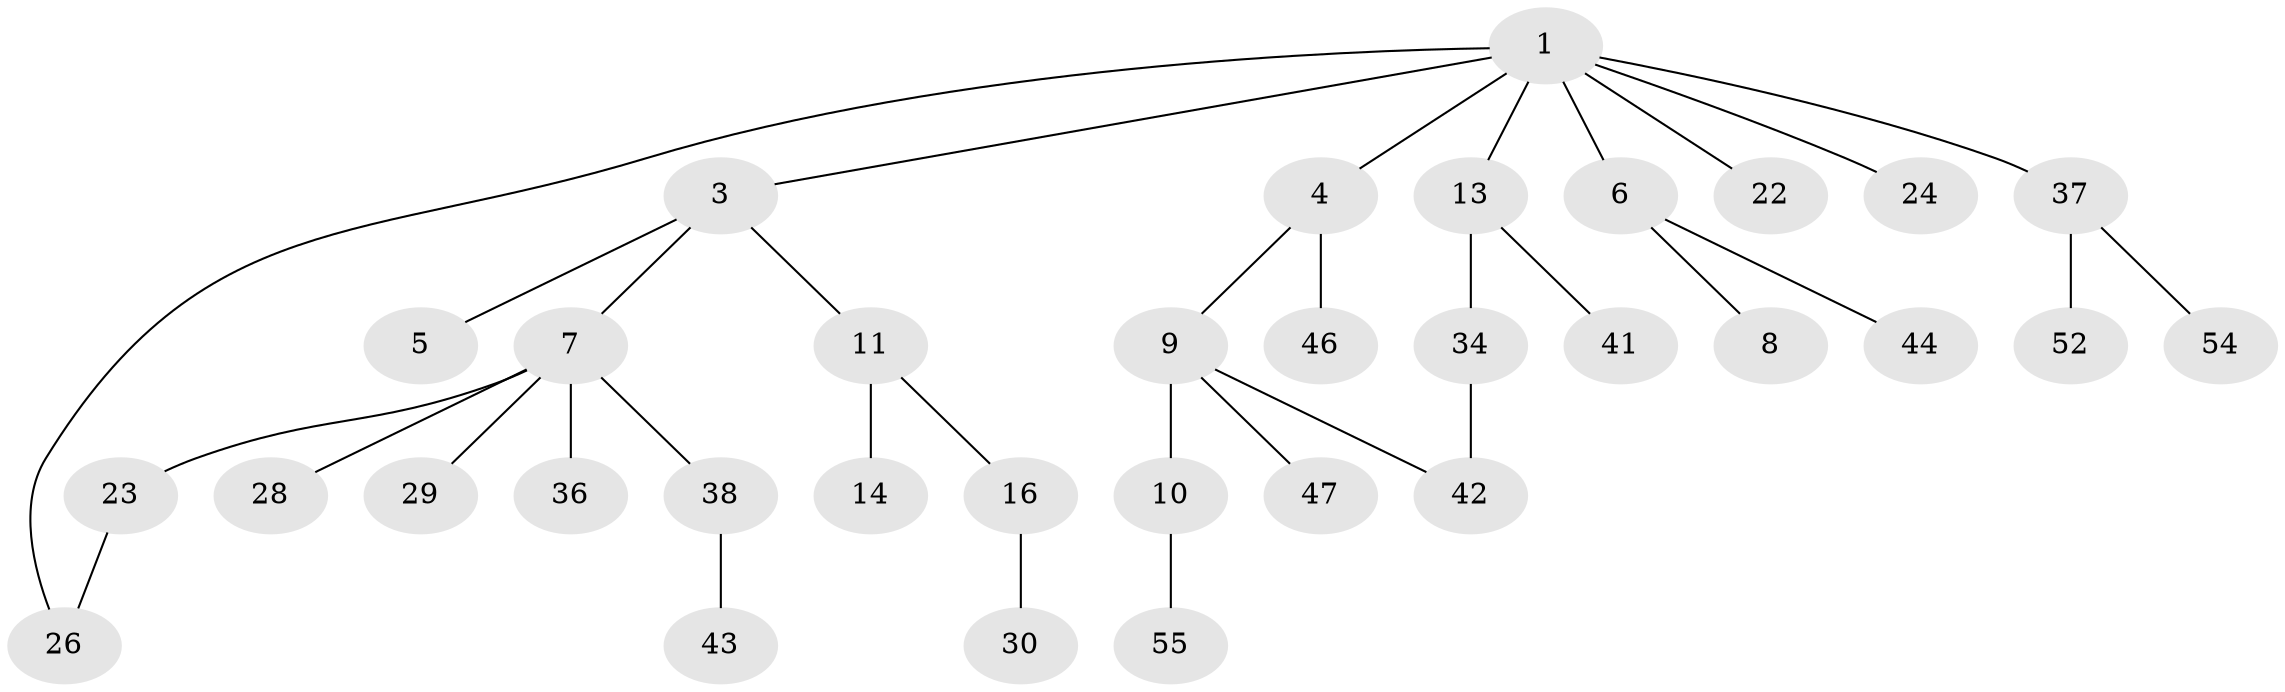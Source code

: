 // original degree distribution, {3: 0.125, 6: 0.017857142857142856, 5: 0.03571428571428571, 2: 0.30357142857142855, 9: 0.017857142857142856, 4: 0.03571428571428571, 1: 0.4642857142857143}
// Generated by graph-tools (version 1.1) at 2025/17/03/04/25 18:17:04]
// undirected, 33 vertices, 34 edges
graph export_dot {
graph [start="1"]
  node [color=gray90,style=filled];
  1 [super="+2+21"];
  3 [super="+31"];
  4;
  5 [super="+17"];
  6;
  7 [super="+15+39+53+40"];
  8 [super="+32"];
  9 [super="+12+25"];
  10;
  11 [super="+20"];
  13 [super="+18+19"];
  14 [super="+27"];
  16 [super="+50+33"];
  22 [super="+56"];
  23;
  24;
  26 [super="+35"];
  28;
  29;
  30;
  34;
  36 [super="+45"];
  37;
  38;
  41;
  42;
  43 [super="+49"];
  44;
  46;
  47;
  52;
  54;
  55;
  1 -- 6;
  1 -- 3;
  1 -- 4;
  1 -- 24;
  1 -- 26;
  1 -- 13;
  1 -- 37;
  1 -- 22;
  3 -- 5;
  3 -- 7;
  3 -- 11;
  4 -- 9;
  4 -- 46;
  6 -- 8;
  6 -- 44;
  7 -- 23;
  7 -- 29;
  7 -- 36;
  7 -- 38;
  7 -- 28;
  9 -- 10;
  9 -- 42;
  9 -- 47;
  10 -- 55;
  11 -- 14;
  11 -- 16;
  13 -- 34;
  13 -- 41;
  16 -- 30;
  23 -- 26;
  34 -- 42;
  37 -- 52;
  37 -- 54;
  38 -- 43;
}
